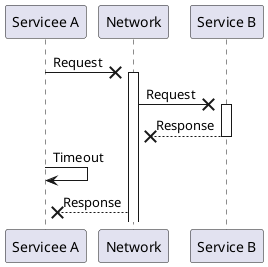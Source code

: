 @startuml

participant "Servicee A" as A
participant "Network" as N
participant "Service B" as B

A ->x N: Request
activate N
N ->x B: Request
activate B
N x<-- B: Response
deactivate B
A -> A: Timeout

A x<-- N: Response
deactivate A

@enduml
